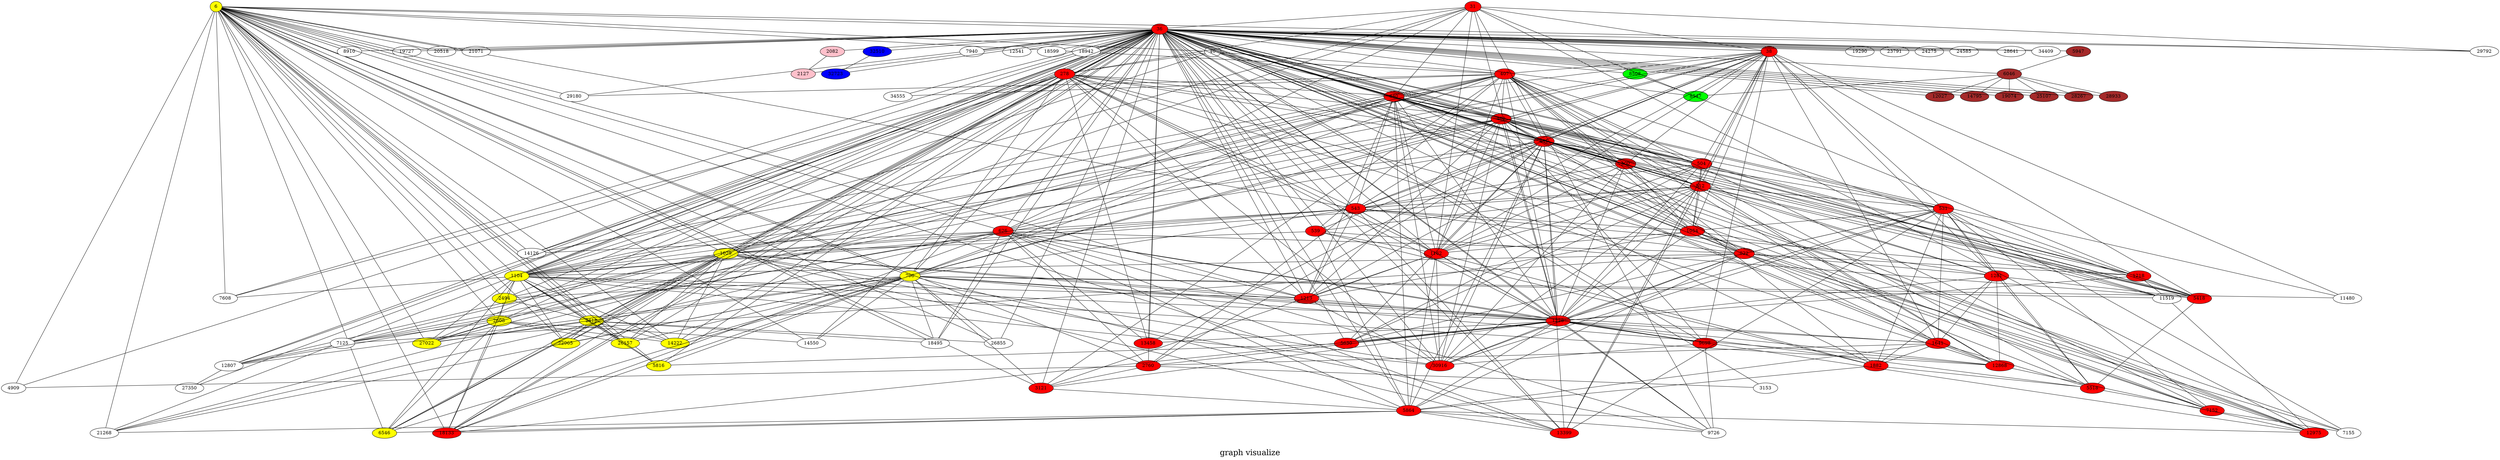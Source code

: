 /*****
graph visualize
*****/

graph G {
  graph [splines=false overlap=false]
  node  [shape=ellipse, width=0.3, height=0.3]
  6 [style=filled, fillcolor="yellow"];
  36 [style=filled, fillcolor="red"];
  40 [style=filled, fillcolor="white"];
  407 [style=filled, fillcolor="red"];
  543 [style=filled, fillcolor="red"];
  796 [style=filled, fillcolor="yellow"];
  1029 [style=filled, fillcolor="yellow"];
  1104 [style=filled, fillcolor="yellow"];
  1213 [style=filled, fillcolor="red"];
  2494 [style=filled, fillcolor="yellow"];
  2608 [style=filled, fillcolor="yellow"];
  2618 [style=filled, fillcolor="yellow"];
  2760 [style=filled, fillcolor="red"];
  3121 [style=filled, fillcolor="red"];
  4909 [style=filled, fillcolor="white"];
  5816 [style=filled, fillcolor="yellow"];
  6546 [style=filled, fillcolor="yellow"];
  7608 [style=filled, fillcolor="white"];
  8910 [style=filled, fillcolor="white"];
  9726 [style=filled, fillcolor="white"];
  13399 [style=filled, fillcolor="red"];
  14126 [style=filled, fillcolor="white"];
  14222 [style=filled, fillcolor="yellow"];
  14550 [style=filled, fillcolor="white"];
  18133 [style=filled, fillcolor="red"];
  18495 [style=filled, fillcolor="white"];
  19727 [style=filled, fillcolor="white"];
  20518 [style=filled, fillcolor="white"];
  21071 [style=filled, fillcolor="white"];
  21268 [style=filled, fillcolor="white"];
  22965 [style=filled, fillcolor="yellow"];
  26157 [style=filled, fillcolor="yellow"];
  26855 [style=filled, fillcolor="white"];
  27022 [style=filled, fillcolor="yellow"];
  29180 [style=filled, fillcolor="white"];
  29792 [style=filled, fillcolor="white"];
  31 [style=filled, fillcolor="red"];
  38 [style=filled, fillcolor="red"];
  278 [style=filled, fillcolor="red"];
  440 [style=filled, fillcolor="red"];
  626 [style=filled, fillcolor="red"];
  1162 [style=filled, fillcolor="red"];
  1218 [style=filled, fillcolor="red"];
  1228 [style=filled, fillcolor="red"];
  12975 [style=filled, fillcolor="red"];
  460 [style=filled, fillcolor="red"];
  491 [style=filled, fillcolor="red"];
  500 [style=filled, fillcolor="red"];
  504 [style=filled, fillcolor="red"];
  512 [style=filled, fillcolor="red"];
  531 [style=filled, fillcolor="red"];
  539 [style=filled, fillcolor="red"];
  822 [style=filled, fillcolor="red"];
  1054 [style=filled, fillcolor="red"];
  1281 [style=filled, fillcolor="red"];
  1641 [style=filled, fillcolor="red"];
  1882 [style=filled, fillcolor="red"];
  2082 [style=filled, fillcolor="pink"];
  2127 [style=filled, fillcolor="pink"];
  3153 [style=filled, fillcolor="white"];
  5418 [style=filled, fillcolor="red"];
  5518 [style=filled, fillcolor="red"];
  5630 [style=filled, fillcolor="red"];
  5864 [style=filled, fillcolor="red"];
  5947 [style=filled, fillcolor="brown"];
  6046 [style=filled, fillcolor="brown"];
  7152 [style=filled, fillcolor="red"];
  7155 [style=filled, fillcolor="white"];
  7940 [style=filled, fillcolor="white"];
  8508 [style=filled, fillcolor="green"];
  8547 [style=filled, fillcolor="green"];
  9698 [style=filled, fillcolor="red"];
  11480 [style=filled, fillcolor="white"];
  11519 [style=filled, fillcolor="white"];
  12027 [style=filled, fillcolor="brown"];
  12541 [style=filled, fillcolor="white"];
  12807 [style=filled, fillcolor="white"];
  12868 [style=filled, fillcolor="red"];
  13458 [style=filled, fillcolor="red"];
  14795 [style=filled, fillcolor="brown"];
  18599 [style=filled, fillcolor="white"];
  18942 [style=filled, fillcolor="white"];
  19074 [style=filled, fillcolor="brown"];
  19290 [style=filled, fillcolor="white"];
  23791 [style=filled, fillcolor="white"];
  24275 [style=filled, fillcolor="white"];
  24585 [style=filled, fillcolor="white"];
  25107 [style=filled, fillcolor="brown"];
  27350 [style=filled, fillcolor="white"];
  28267 [style=filled, fillcolor="brown"];
  28641 [style=filled, fillcolor="white"];
  28933 [style=filled, fillcolor="brown"];
  30916 [style=filled, fillcolor="red"];
  32510 [style=filled, fillcolor="blue"];
  32723 [style=filled, fillcolor="blue"];
  34409 [style=filled, fillcolor="white"];
  34555 [style=filled, fillcolor="white"];
  7125 [style=filled, fillcolor="white"];
  6 -- 36;
  6 -- 40;
  6 -- 407;
  6 -- 543;
  6 -- 796;
  6 -- 1029;
  6 -- 1104;
  6 -- 1213;
  6 -- 2494;
  6 -- 2608;
  6 -- 2618;
  6 -- 2760;
  6 -- 3121;
  6 -- 4909;
  6 -- 5816;
  6 -- 6546;
  6 -- 7608;
  6 -- 8910;
  6 -- 9726;
  6 -- 13399;
  6 -- 14126;
  6 -- 14222;
  6 -- 14550;
  6 -- 18133;
  6 -- 18495;
  6 -- 19727;
  6 -- 20518;
  6 -- 21071;
  6 -- 21268;
  6 -- 22965;
  6 -- 26157;
  6 -- 26855;
  6 -- 27022;
  6 -- 29180;
  6 -- 29792;
  36 -- 38;
  36 -- 40;
  36 -- 278;
  36 -- 440;
  36 -- 460;
  36 -- 491;
  36 -- 500;
  36 -- 504;
  36 -- 512;
  36 -- 531;
  36 -- 539;
  36 -- 543;
  36 -- 626;
  36 -- 796;
  36 -- 822;
  36 -- 1029;
  36 -- 1054;
  36 -- 1104;
  36 -- 1162;
  36 -- 1213;
  36 -- 1218;
  36 -- 1228;
  36 -- 1281;
  36 -- 1641;
  36 -- 1882;
  36 -- 2082;
  36 -- 2127;
  36 -- 2494;
  36 -- 2608;
  36 -- 2618;
  36 -- 2760;
  36 -- 3121;
  36 -- 3153;
  36 -- 4909;
  36 -- 5418;
  36 -- 5518;
  36 -- 5630;
  36 -- 5816;
  36 -- 5864;
  36 -- 5947;
  36 -- 6046;
  36 -- 6546;
  36 -- 7152;
  36 -- 7155;
  36 -- 7608;
  36 -- 7940;
  36 -- 8508;
  36 -- 8547;
  36 -- 8910;
  36 -- 9698;
  36 -- 9726;
  36 -- 11480;
  36 -- 11519;
  36 -- 12027;
  36 -- 12541;
  36 -- 12807;
  36 -- 12868;
  36 -- 12975;
  36 -- 13399;
  36 -- 13458;
  36 -- 14126;
  36 -- 14222;
  36 -- 14550;
  36 -- 14795;
  36 -- 18133;
  36 -- 18495;
  36 -- 18599;
  36 -- 18942;
  36 -- 19074;
  36 -- 19290;
  36 -- 19727;
  36 -- 20518;
  36 -- 21071;
  36 -- 21268;
  36 -- 22965;
  36 -- 23791;
  36 -- 24275;
  36 -- 24585;
  36 -- 25107;
  36 -- 26157;
  36 -- 26855;
  36 -- 27022;
  36 -- 27350;
  36 -- 28267;
  36 -- 28641;
  36 -- 28933;
  36 -- 29180;
  36 -- 29792;
  36 -- 30916;
  36 -- 32510;
  36 -- 32723;
  36 -- 34409;
  36 -- 34555;
  40 -- 278;
  40 -- 407;
  40 -- 504;
  40 -- 1104;
  407 -- 440;
  407 -- 460;
  407 -- 491;
  407 -- 504;
  407 -- 539;
  407 -- 822;
  407 -- 1054;
  407 -- 1162;
  407 -- 1228;
  407 -- 1641;
  407 -- 1882;
  407 -- 3121;
  407 -- 5418;
  407 -- 5518;
  407 -- 7152;
  407 -- 12807;
  407 -- 12868;
  407 -- 14126;
  407 -- 18133;
  407 -- 21268;
  407 -- 27022;
  407 -- 29180;
  407 -- 34555;
  543 -- 626;
  543 -- 796;
  543 -- 822;
  543 -- 1029;
  543 -- 1054;
  543 -- 1104;
  543 -- 1162;
  543 -- 1213;
  543 -- 1218;
  543 -- 1228;
  543 -- 2760;
  543 -- 13399;
  796 -- 1228;
  796 -- 1641;
  796 -- 2494;
  796 -- 3121;
  796 -- 5816;
  796 -- 6546;
  796 -- 11480;
  796 -- 11519;
  796 -- 12807;
  796 -- 12868;
  796 -- 13399;
  796 -- 14222;
  796 -- 14550;
  796 -- 18495;
  796 -- 21268;
  796 -- 22965;
  796 -- 26157;
  796 -- 26855;
  796 -- 27022;
  1029 -- 1104;
  1029 -- 1213;
  1029 -- 1228;
  1029 -- 2494;
  1029 -- 2618;
  1029 -- 5864;
  1029 -- 6546;
  1029 -- 7125;
  1029 -- 9726;
  1029 -- 14222;
  1029 -- 18133;
  1029 -- 22965;
  1029 -- 26157;
  1029 -- 27022;
  1029 -- 30916;
  1104 -- 1213;
  1104 -- 1228;
  1104 -- 2494;
  1104 -- 2618;
  1104 -- 5816;
  1104 -- 6546;
  1104 -- 7608;
  1104 -- 12868;
  1104 -- 14222;
  1104 -- 18133;
  1104 -- 22965;
  1104 -- 26157;
  1104 -- 27022;
  1104 -- 30916;
  1213 -- 1228;
  1213 -- 30916;
  2494 -- 2608;
  2494 -- 2618;
  2608 -- 6546;
  2608 -- 7125;
  2608 -- 14222;
  2608 -- 14550;
  2608 -- 18133;
  2608 -- 26157;
  2608 -- 27022;
  2618 -- 5816;
  2618 -- 6546;
  2618 -- 14222;
  2618 -- 18495;
  2618 -- 22965;
  2618 -- 26157;
  2618 -- 26855;
  2618 -- 27022;
  2760 -- 3121;
  2760 -- 3153;
  2760 -- 4909;
  3121 -- 5864;
  31 -- 36;
  31 -- 38;
  31 -- 278;
  31 -- 440;
  31 -- 626;
  31 -- 1029;
  31 -- 1104;
  31 -- 1162;
  31 -- 1218;
  31 -- 1228;
  31 -- 9726;
  31 -- 12975;
  31 -- 29792;
  38 -- 407;
  38 -- 440;
  38 -- 460;
  38 -- 491;
  38 -- 500;
  38 -- 504;
  38 -- 512;
  38 -- 531;
  38 -- 539;
  38 -- 543;
  38 -- 796;
  38 -- 1029;
  38 -- 1054;
  38 -- 1104;
  38 -- 1162;
  38 -- 1213;
  38 -- 1281;
  38 -- 1641;
  38 -- 5418;
  38 -- 9698;
  38 -- 11480;
  38 -- 13399;
  278 -- 440;
  278 -- 460;
  278 -- 491;
  278 -- 500;
  278 -- 543;
  278 -- 796;
  278 -- 822;
  278 -- 1029;
  278 -- 1104;
  278 -- 1162;
  278 -- 1213;
  278 -- 1228;
  278 -- 7608;
  278 -- 12807;
  278 -- 12868;
  278 -- 13458;
  278 -- 14126;
  278 -- 18133;
  278 -- 30916;
  440 -- 460;
  440 -- 491;
  440 -- 500;
  440 -- 504;
  440 -- 512;
  440 -- 531;
  440 -- 543;
  440 -- 626;
  440 -- 796;
  440 -- 822;
  440 -- 1029;
  440 -- 1104;
  440 -- 1162;
  440 -- 1213;
  440 -- 1228;
  440 -- 5864;
  440 -- 12975;
  440 -- 30916;
  626 -- 822;
  626 -- 1029;
  626 -- 1213;
  626 -- 1228;
  626 -- 2760;
  626 -- 5864;
  626 -- 9698;
  626 -- 12807;
  626 -- 13399;
  626 -- 13458;
  626 -- 14126;
  626 -- 18133;
  626 -- 18495;
  626 -- 21268;
  1162 -- 1213;
  1162 -- 1228;
  1162 -- 1882;
  1162 -- 3121;
  1162 -- 5864;
  1162 -- 30916;
  1218 -- 1228;
  1218 -- 5418;
  1218 -- 11519;
  1228 -- 1641;
  1228 -- 2760;
  1228 -- 3121;
  1228 -- 5518;
  1228 -- 5630;
  1228 -- 5864;
  1228 -- 9698;
  1228 -- 9726;
  1228 -- 12868;
  1228 -- 12975;
  1228 -- 13458;
  1228 -- 18133;
  1228 -- 30916;
  460 -- 491;
  460 -- 500;
  460 -- 504;
  460 -- 512;
  460 -- 543;
  460 -- 626;
  460 -- 796;
  460 -- 822;
  460 -- 1054;
  460 -- 1104;
  460 -- 1162;
  460 -- 1213;
  460 -- 1228;
  460 -- 5418;
  460 -- 7125;
  460 -- 9698;
  460 -- 30916;
  491 -- 500;
  491 -- 504;
  491 -- 512;
  491 -- 531;
  491 -- 543;
  491 -- 1104;
  491 -- 1162;
  491 -- 1218;
  491 -- 1228;
  491 -- 2760;
  491 -- 5418;
  491 -- 5630;
  491 -- 5864;
  491 -- 7125;
  491 -- 12975;
  491 -- 13399;
  491 -- 13458;
  491 -- 30916;
  500 -- 512;
  500 -- 543;
  500 -- 1054;
  500 -- 1162;
  500 -- 1228;
  500 -- 5418;
  500 -- 30916;
  504 -- 512;
  504 -- 543;
  504 -- 1054;
  504 -- 1162;
  504 -- 1218;
  504 -- 1228;
  504 -- 5630;
  504 -- 11519;
  512 -- 531;
  512 -- 539;
  512 -- 543;
  512 -- 1054;
  512 -- 1104;
  512 -- 1162;
  512 -- 1228;
  512 -- 1281;
  512 -- 5418;
  512 -- 5630;
  512 -- 11519;
  512 -- 12868;
  512 -- 13399;
  512 -- 30916;
  531 -- 822;
  531 -- 1054;
  531 -- 1228;
  531 -- 1281;
  531 -- 1641;
  531 -- 1882;
  531 -- 5418;
  531 -- 5518;
  531 -- 5630;
  531 -- 7152;
  531 -- 7155;
  531 -- 13399;
  531 -- 30916;
  539 -- 1029;
  539 -- 1162;
  539 -- 1882;
  539 -- 5418;
  539 -- 5864;
  822 -- 1104;
  822 -- 1218;
  822 -- 1228;
  822 -- 1281;
  822 -- 1641;
  822 -- 5864;
  822 -- 7125;
  822 -- 7152;
  822 -- 7155;
  822 -- 30916;
  1054 -- 1162;
  1054 -- 1213;
  1054 -- 1228;
  1054 -- 1281;
  1054 -- 7152;
  1054 -- 12975;
  1281 -- 1641;
  1281 -- 1882;
  1281 -- 5418;
  1281 -- 5518;
  1281 -- 5630;
  1281 -- 12868;
  1641 -- 1882;
  1641 -- 2760;
  1641 -- 5518;
  1641 -- 5864;
  1641 -- 12868;
  1882 -- 5518;
  1882 -- 5864;
  2082 -- 2127;
  5418 -- 5518;
  5518 -- 7152;
  5630 -- 5816;
  5864 -- 6546;
  5864 -- 9726;
  5864 -- 12975;
  5864 -- 13399;
  5864 -- 18133;
  5864 -- 21268;
  5947 -- 6046;
  6046 -- 8547;
  6046 -- 12027;
  6046 -- 14795;
  6046 -- 19074;
  6046 -- 25107;
  6046 -- 28267;
  6046 -- 28933;
  7152 -- 7155;
  8508 -- 8547;
  9698 -- 9726;
  9698 -- 30916;
  11519 -- 12975;
  12807 -- 27350;
  12868 -- 12975;
  32510 -- 32723;
  7125 -- 12807;
  label = "\ngraph visualize\n";  fontsize=24;
}
